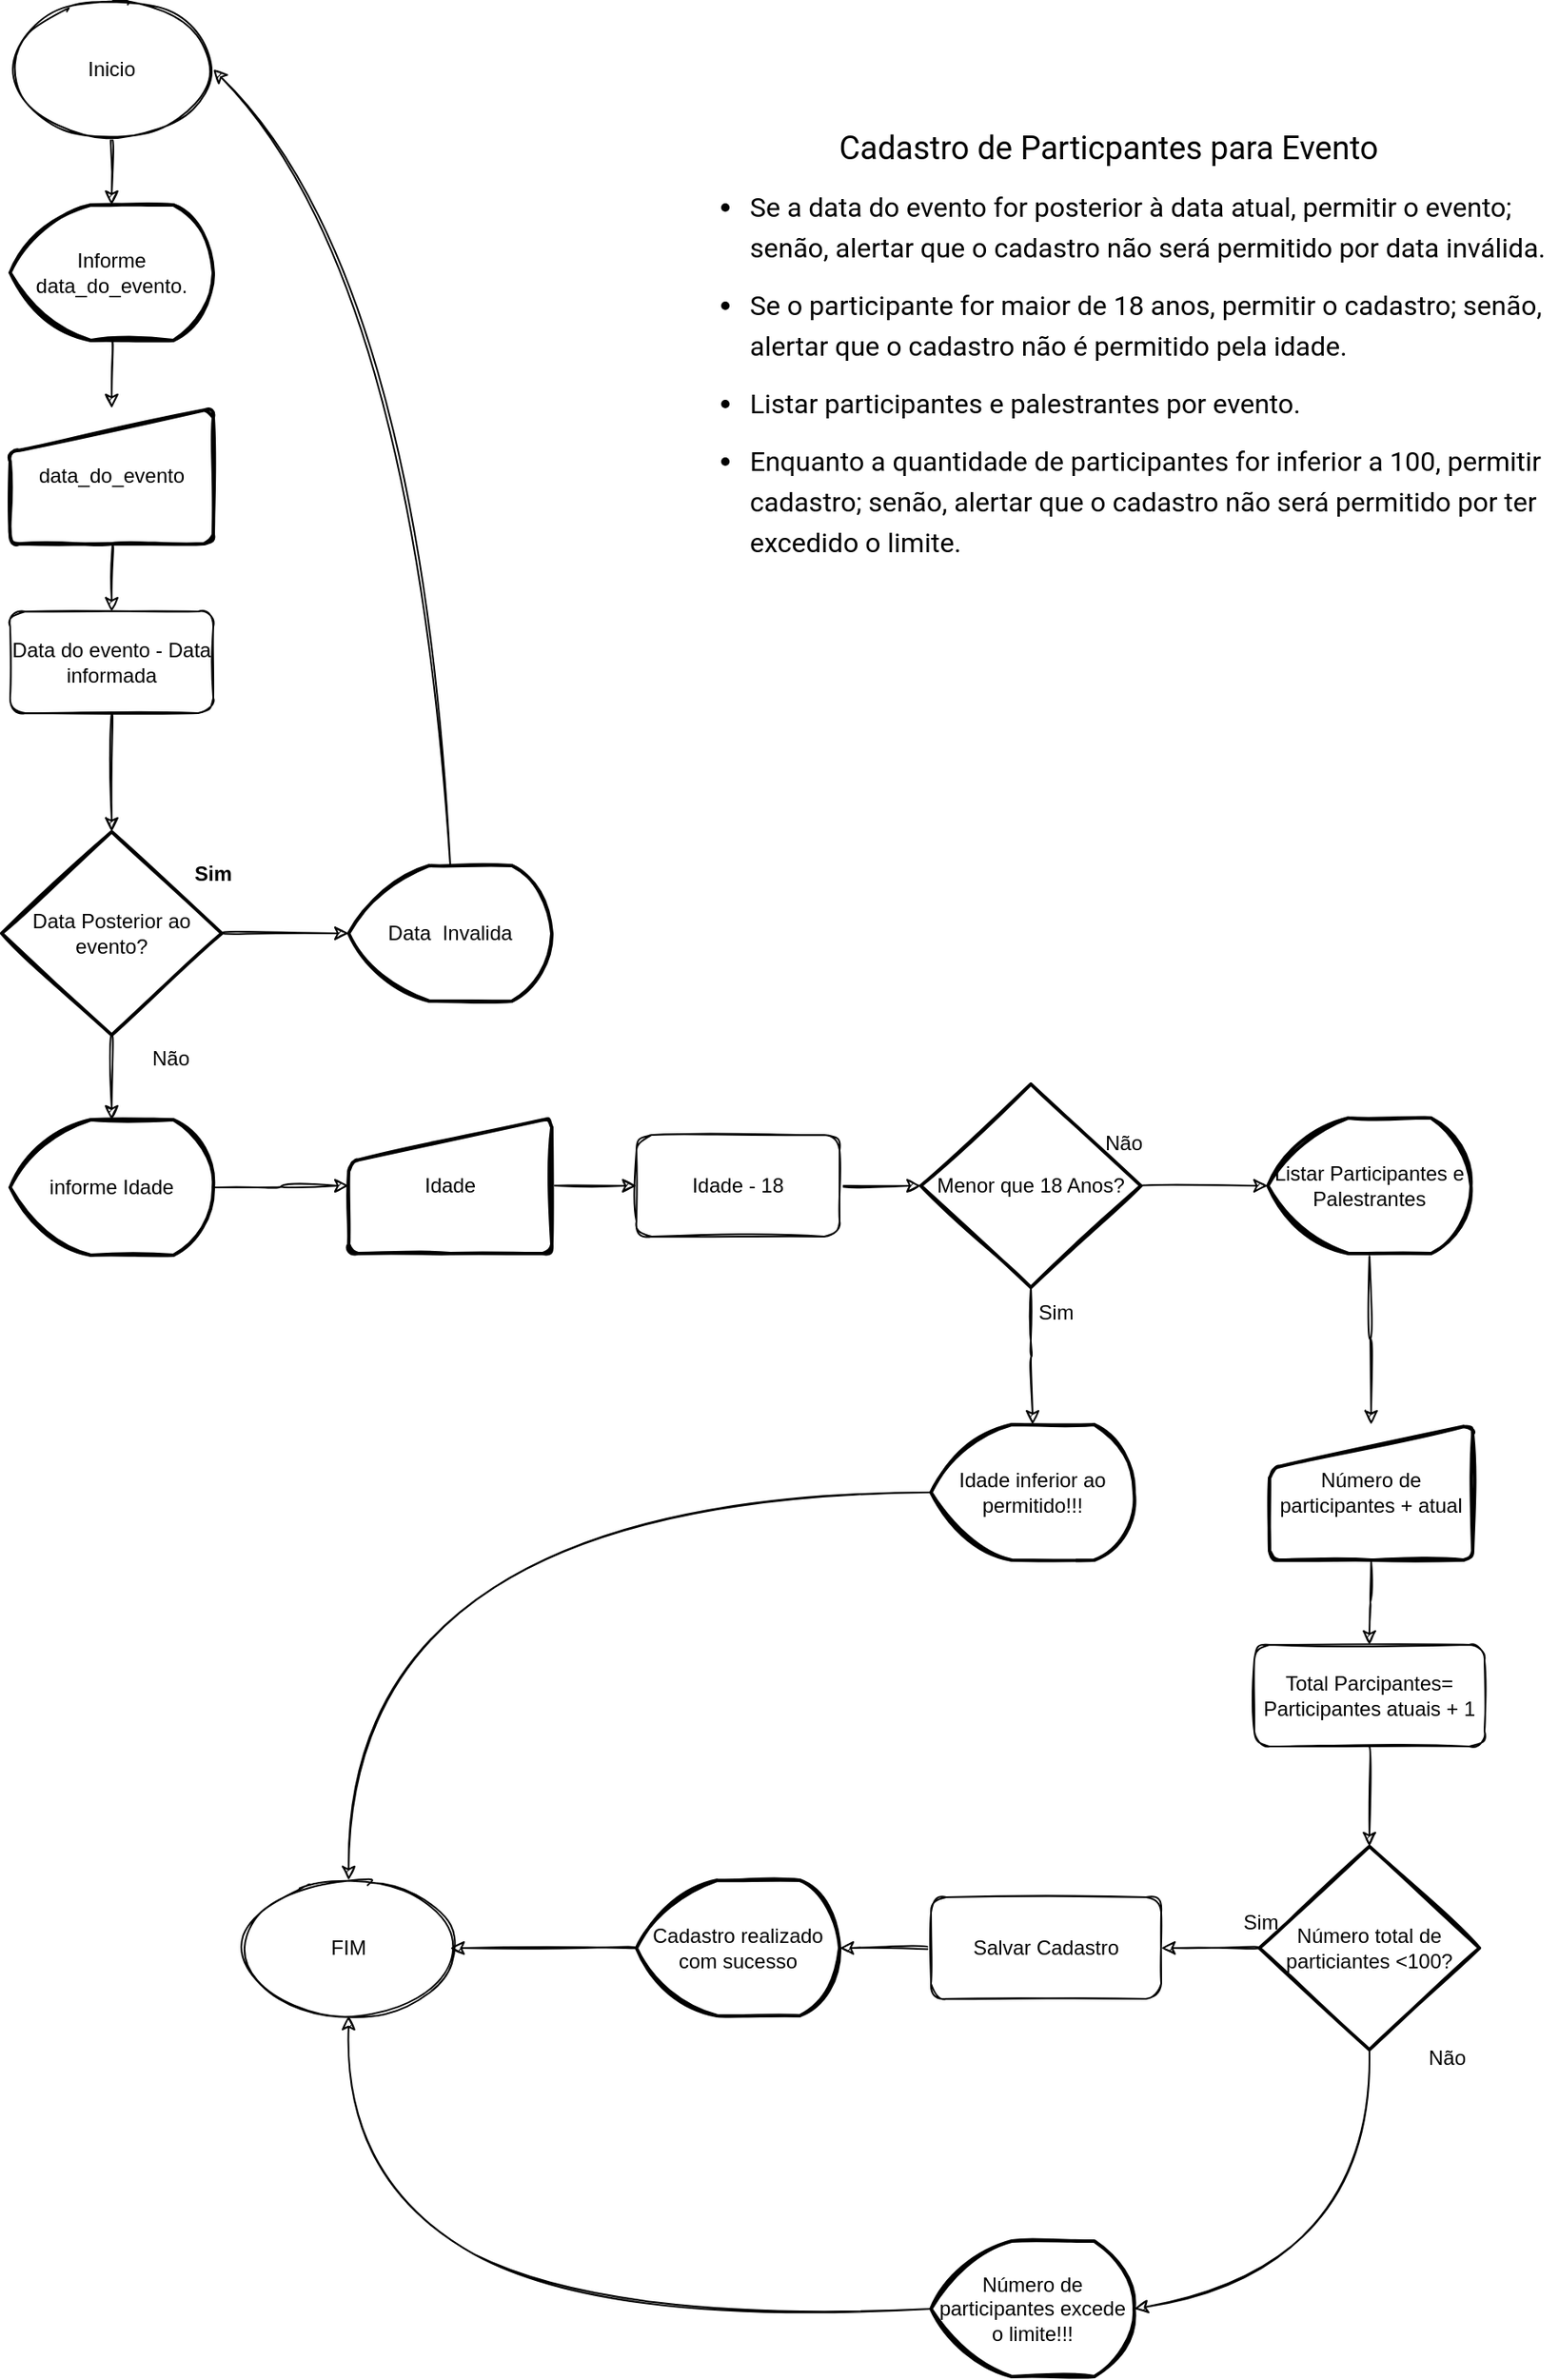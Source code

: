 <mxfile version="17.1.2" type="device"><diagram id="P8xRY-qfqbU_8nnAa7jW" name="Page-1"><mxGraphModel dx="1597" dy="752" grid="0" gridSize="10" guides="1" tooltips="1" connect="1" arrows="1" fold="1" page="0" pageScale="1" pageWidth="2336" pageHeight="1654" math="0" shadow="0"><root><mxCell id="0"/><mxCell id="1" parent="0"/><mxCell id="rbayFK2-cc_Ag7DyjHVy-12" value="" style="edgeStyle=orthogonalEdgeStyle;orthogonalLoop=1;jettySize=auto;html=1;sketch=1;curved=1;" edge="1" parent="1" source="rbayFK2-cc_Ag7DyjHVy-1" target="rbayFK2-cc_Ag7DyjHVy-2"><mxGeometry relative="1" as="geometry"/></mxCell><mxCell id="rbayFK2-cc_Ag7DyjHVy-1" value="Inicio" style="ellipse;whiteSpace=wrap;html=1;rounded=1;sketch=1;" vertex="1" parent="1"><mxGeometry x="240" y="80" width="120" height="80" as="geometry"/></mxCell><mxCell id="rbayFK2-cc_Ag7DyjHVy-13" value="" style="edgeStyle=orthogonalEdgeStyle;orthogonalLoop=1;jettySize=auto;html=1;sketch=1;curved=1;" edge="1" parent="1" source="rbayFK2-cc_Ag7DyjHVy-2" target="rbayFK2-cc_Ag7DyjHVy-3"><mxGeometry relative="1" as="geometry"><Array as="points"><mxPoint x="300" y="340"/><mxPoint x="300" y="340"/></Array></mxGeometry></mxCell><mxCell id="rbayFK2-cc_Ag7DyjHVy-2" value="Informe data_do_evento." style="strokeWidth=2;html=1;shape=mxgraph.flowchart.display;whiteSpace=wrap;rounded=1;sketch=1;" vertex="1" parent="1"><mxGeometry x="240" y="200" width="120" height="80" as="geometry"/></mxCell><mxCell id="rbayFK2-cc_Ag7DyjHVy-46" value="" style="edgeStyle=orthogonalEdgeStyle;orthogonalLoop=1;jettySize=auto;html=1;sketch=1;curved=1;" edge="1" parent="1" source="rbayFK2-cc_Ag7DyjHVy-3" target="rbayFK2-cc_Ag7DyjHVy-45"><mxGeometry relative="1" as="geometry"/></mxCell><mxCell id="rbayFK2-cc_Ag7DyjHVy-3" value="data_do_evento" style="html=1;strokeWidth=2;shape=manualInput;whiteSpace=wrap;size=26;arcSize=11;rounded=1;sketch=1;" vertex="1" parent="1"><mxGeometry x="240" y="320" width="120" height="80" as="geometry"/></mxCell><mxCell id="rbayFK2-cc_Ag7DyjHVy-15" value="" style="edgeStyle=orthogonalEdgeStyle;orthogonalLoop=1;jettySize=auto;html=1;sketch=1;curved=1;" edge="1" parent="1" source="rbayFK2-cc_Ag7DyjHVy-4" target="rbayFK2-cc_Ag7DyjHVy-5"><mxGeometry relative="1" as="geometry"/></mxCell><mxCell id="rbayFK2-cc_Ag7DyjHVy-25" value="" style="edgeStyle=orthogonalEdgeStyle;orthogonalLoop=1;jettySize=auto;html=1;sketch=1;curved=1;" edge="1" parent="1" source="rbayFK2-cc_Ag7DyjHVy-4" target="rbayFK2-cc_Ag7DyjHVy-24"><mxGeometry relative="1" as="geometry"/></mxCell><mxCell id="rbayFK2-cc_Ag7DyjHVy-4" value="Data Posterior ao evento?" style="strokeWidth=2;html=1;shape=mxgraph.flowchart.decision;whiteSpace=wrap;rounded=1;sketch=1;" vertex="1" parent="1"><mxGeometry x="235" y="570" width="130" height="120" as="geometry"/></mxCell><mxCell id="rbayFK2-cc_Ag7DyjHVy-16" value="" style="edgeStyle=orthogonalEdgeStyle;orthogonalLoop=1;jettySize=auto;html=1;sketch=1;curved=1;" edge="1" parent="1" source="rbayFK2-cc_Ag7DyjHVy-5" target="rbayFK2-cc_Ag7DyjHVy-6"><mxGeometry relative="1" as="geometry"/></mxCell><mxCell id="rbayFK2-cc_Ag7DyjHVy-5" value="informe Idade" style="strokeWidth=2;html=1;shape=mxgraph.flowchart.display;whiteSpace=wrap;rounded=1;sketch=1;" vertex="1" parent="1"><mxGeometry x="240" y="740" width="120" height="80" as="geometry"/></mxCell><mxCell id="rbayFK2-cc_Ag7DyjHVy-51" value="" style="edgeStyle=orthogonalEdgeStyle;orthogonalLoop=1;jettySize=auto;html=1;sketch=1;curved=1;" edge="1" parent="1" source="rbayFK2-cc_Ag7DyjHVy-6" target="rbayFK2-cc_Ag7DyjHVy-49"><mxGeometry relative="1" as="geometry"/></mxCell><mxCell id="rbayFK2-cc_Ag7DyjHVy-6" value="Idade" style="html=1;strokeWidth=2;shape=manualInput;whiteSpace=wrap;size=26;arcSize=11;rounded=1;sketch=1;" vertex="1" parent="1"><mxGeometry x="440" y="739" width="120" height="80" as="geometry"/></mxCell><mxCell id="rbayFK2-cc_Ag7DyjHVy-18" value="" style="edgeStyle=orthogonalEdgeStyle;orthogonalLoop=1;jettySize=auto;html=1;sketch=1;curved=1;" edge="1" parent="1" source="rbayFK2-cc_Ag7DyjHVy-7" target="rbayFK2-cc_Ag7DyjHVy-8"><mxGeometry relative="1" as="geometry"/></mxCell><mxCell id="rbayFK2-cc_Ag7DyjHVy-32" value="" style="edgeStyle=orthogonalEdgeStyle;orthogonalLoop=1;jettySize=auto;html=1;sketch=1;curved=1;" edge="1" parent="1" source="rbayFK2-cc_Ag7DyjHVy-7" target="rbayFK2-cc_Ag7DyjHVy-28"><mxGeometry relative="1" as="geometry"/></mxCell><mxCell id="rbayFK2-cc_Ag7DyjHVy-7" value="Menor que 18 Anos?" style="strokeWidth=2;html=1;shape=mxgraph.flowchart.decision;whiteSpace=wrap;rounded=1;sketch=1;" vertex="1" parent="1"><mxGeometry x="778" y="719" width="130" height="120" as="geometry"/></mxCell><mxCell id="rbayFK2-cc_Ag7DyjHVy-19" value="" style="edgeStyle=orthogonalEdgeStyle;orthogonalLoop=1;jettySize=auto;html=1;sketch=1;curved=1;" edge="1" parent="1" source="rbayFK2-cc_Ag7DyjHVy-8" target="rbayFK2-cc_Ag7DyjHVy-9"><mxGeometry relative="1" as="geometry"/></mxCell><mxCell id="rbayFK2-cc_Ag7DyjHVy-8" value="Listar Participantes e Palestrantes" style="strokeWidth=2;html=1;shape=mxgraph.flowchart.display;whiteSpace=wrap;rounded=1;sketch=1;" vertex="1" parent="1"><mxGeometry x="983" y="739" width="120" height="80" as="geometry"/></mxCell><mxCell id="rbayFK2-cc_Ag7DyjHVy-54" value="" style="edgeStyle=orthogonalEdgeStyle;orthogonalLoop=1;jettySize=auto;html=1;sketch=1;curved=1;" edge="1" parent="1" source="rbayFK2-cc_Ag7DyjHVy-9" target="rbayFK2-cc_Ag7DyjHVy-53"><mxGeometry relative="1" as="geometry"/></mxCell><mxCell id="rbayFK2-cc_Ag7DyjHVy-9" value="Número de participantes + atual" style="html=1;strokeWidth=2;shape=manualInput;whiteSpace=wrap;size=26;arcSize=11;rounded=1;sketch=1;" vertex="1" parent="1"><mxGeometry x="984" y="920" width="120" height="80" as="geometry"/></mxCell><mxCell id="rbayFK2-cc_Ag7DyjHVy-59" value="" style="edgeStyle=orthogonalEdgeStyle;orthogonalLoop=1;jettySize=auto;html=1;sketch=1;curved=1;" edge="1" parent="1" source="rbayFK2-cc_Ag7DyjHVy-10" target="rbayFK2-cc_Ag7DyjHVy-58"><mxGeometry relative="1" as="geometry"/></mxCell><mxCell id="rbayFK2-cc_Ag7DyjHVy-10" value="Número total de particiantes &amp;lt;100?" style="strokeWidth=2;html=1;shape=mxgraph.flowchart.decision;whiteSpace=wrap;rounded=1;sketch=1;" vertex="1" parent="1"><mxGeometry x="978" y="1169" width="130" height="120" as="geometry"/></mxCell><mxCell id="rbayFK2-cc_Ag7DyjHVy-22" value="Não" style="text;html=1;strokeColor=none;fillColor=none;align=center;verticalAlign=middle;whiteSpace=wrap;rounded=1;sketch=1;" vertex="1" parent="1"><mxGeometry x="305" y="689" width="60" height="30" as="geometry"/></mxCell><mxCell id="rbayFK2-cc_Ag7DyjHVy-23" value="Sim" style="text;html=1;align=center;verticalAlign=middle;whiteSpace=wrap;fontStyle=1;rounded=1;sketch=1;" vertex="1" parent="1"><mxGeometry x="330" y="580" width="60" height="30" as="geometry"/></mxCell><mxCell id="rbayFK2-cc_Ag7DyjHVy-24" value="Data&amp;nbsp; Invalida" style="strokeWidth=2;html=1;shape=mxgraph.flowchart.display;whiteSpace=wrap;rounded=1;sketch=1;" vertex="1" parent="1"><mxGeometry x="440" y="590" width="120" height="80" as="geometry"/></mxCell><mxCell id="rbayFK2-cc_Ag7DyjHVy-26" value="" style="endArrow=classic;html=1;exitX=0.5;exitY=0;exitDx=0;exitDy=0;exitPerimeter=0;entryX=1;entryY=0.5;entryDx=0;entryDy=0;sketch=1;curved=1;" edge="1" parent="1" source="rbayFK2-cc_Ag7DyjHVy-24" target="rbayFK2-cc_Ag7DyjHVy-1"><mxGeometry width="50" height="50" relative="1" as="geometry"><mxPoint x="420" y="410" as="sourcePoint"/><mxPoint x="470" y="360" as="targetPoint"/><Array as="points"><mxPoint x="480" y="240"/></Array></mxGeometry></mxCell><mxCell id="rbayFK2-cc_Ag7DyjHVy-27" value="Não" style="text;html=1;strokeColor=none;fillColor=none;align=center;verticalAlign=middle;whiteSpace=wrap;rounded=1;sketch=1;" vertex="1" parent="1"><mxGeometry x="868" y="739" width="60" height="30" as="geometry"/></mxCell><mxCell id="rbayFK2-cc_Ag7DyjHVy-28" value="Idade inferior ao permitido!!!" style="strokeWidth=2;html=1;shape=mxgraph.flowchart.display;whiteSpace=wrap;rounded=1;sketch=1;" vertex="1" parent="1"><mxGeometry x="784" y="920" width="120" height="80" as="geometry"/></mxCell><mxCell id="rbayFK2-cc_Ag7DyjHVy-29" value="Cadastro realizado com sucesso" style="strokeWidth=2;html=1;shape=mxgraph.flowchart.display;whiteSpace=wrap;rounded=1;sketch=1;" vertex="1" parent="1"><mxGeometry x="610" y="1189" width="120" height="80" as="geometry"/></mxCell><mxCell id="rbayFK2-cc_Ag7DyjHVy-33" style="edgeStyle=orthogonalEdgeStyle;orthogonalLoop=1;jettySize=auto;html=1;exitX=0.5;exitY=1;exitDx=0;exitDy=0;sketch=1;curved=1;" edge="1" parent="1" source="rbayFK2-cc_Ag7DyjHVy-23" target="rbayFK2-cc_Ag7DyjHVy-23"><mxGeometry relative="1" as="geometry"/></mxCell><mxCell id="rbayFK2-cc_Ag7DyjHVy-34" value="Sim" style="text;html=1;strokeColor=none;fillColor=none;align=center;verticalAlign=middle;whiteSpace=wrap;rounded=1;sketch=1;" vertex="1" parent="1"><mxGeometry x="828" y="839" width="60" height="30" as="geometry"/></mxCell><mxCell id="rbayFK2-cc_Ag7DyjHVy-36" value="FIM" style="ellipse;whiteSpace=wrap;html=1;rounded=1;sketch=1;" vertex="1" parent="1"><mxGeometry x="380" y="1189" width="120" height="80" as="geometry"/></mxCell><mxCell id="rbayFK2-cc_Ag7DyjHVy-37" value="" style="endArrow=classic;html=1;exitX=0;exitY=0.5;exitDx=0;exitDy=0;exitPerimeter=0;entryX=0.5;entryY=0;entryDx=0;entryDy=0;sketch=1;curved=1;" edge="1" parent="1" source="rbayFK2-cc_Ag7DyjHVy-28" target="rbayFK2-cc_Ag7DyjHVy-36"><mxGeometry width="50" height="50" relative="1" as="geometry"><mxPoint x="749" y="950" as="sourcePoint"/><mxPoint x="439.0" y="1140.0" as="targetPoint"/><Array as="points"><mxPoint x="439" y="960"/></Array></mxGeometry></mxCell><mxCell id="rbayFK2-cc_Ag7DyjHVy-38" value="Sim" style="text;html=1;strokeColor=none;fillColor=none;align=center;verticalAlign=middle;whiteSpace=wrap;rounded=1;sketch=1;" vertex="1" parent="1"><mxGeometry x="949" y="1199" width="60" height="30" as="geometry"/></mxCell><mxCell id="rbayFK2-cc_Ag7DyjHVy-39" value="Não" style="text;html=1;strokeColor=none;fillColor=none;align=center;verticalAlign=middle;whiteSpace=wrap;rounded=1;sketch=1;" vertex="1" parent="1"><mxGeometry x="1059" y="1279" width="60" height="30" as="geometry"/></mxCell><mxCell id="rbayFK2-cc_Ag7DyjHVy-40" value="" style="endArrow=classic;html=1;exitX=0;exitY=0.5;exitDx=0;exitDy=0;exitPerimeter=0;entryX=1;entryY=0.5;entryDx=0;entryDy=0;sketch=1;curved=1;" edge="1" parent="1" source="rbayFK2-cc_Ag7DyjHVy-29" target="rbayFK2-cc_Ag7DyjHVy-36"><mxGeometry width="50" height="50" relative="1" as="geometry"><mxPoint x="749" y="1080" as="sourcePoint"/><mxPoint x="499.0" y="1180.0" as="targetPoint"/></mxGeometry></mxCell><mxCell id="rbayFK2-cc_Ag7DyjHVy-42" value="Número de participantes excede o limite!!!" style="strokeWidth=2;html=1;shape=mxgraph.flowchart.display;whiteSpace=wrap;rounded=1;sketch=1;" vertex="1" parent="1"><mxGeometry x="784" y="1402" width="120" height="80" as="geometry"/></mxCell><mxCell id="rbayFK2-cc_Ag7DyjHVy-43" value="" style="endArrow=classic;html=1;exitX=0.5;exitY=1;exitDx=0;exitDy=0;exitPerimeter=0;entryX=1;entryY=0.5;entryDx=0;entryDy=0;entryPerimeter=0;sketch=1;curved=1;" edge="1" parent="1" source="rbayFK2-cc_Ag7DyjHVy-10" target="rbayFK2-cc_Ag7DyjHVy-42"><mxGeometry width="50" height="50" relative="1" as="geometry"><mxPoint x="749" y="1269" as="sourcePoint"/><mxPoint x="799" y="1219" as="targetPoint"/><Array as="points"><mxPoint x="1044" y="1419"/></Array></mxGeometry></mxCell><mxCell id="rbayFK2-cc_Ag7DyjHVy-44" value="" style="endArrow=classic;html=1;exitX=0;exitY=0.5;exitDx=0;exitDy=0;exitPerimeter=0;entryX=0.5;entryY=1;entryDx=0;entryDy=0;sketch=1;curved=1;" edge="1" parent="1" source="rbayFK2-cc_Ag7DyjHVy-42" target="rbayFK2-cc_Ag7DyjHVy-36"><mxGeometry width="50" height="50" relative="1" as="geometry"><mxPoint x="749" y="1220" as="sourcePoint"/><mxPoint x="440" y="1440" as="targetPoint"/><Array as="points"><mxPoint x="590" y="1450"/><mxPoint x="439" y="1370"/></Array></mxGeometry></mxCell><mxCell id="rbayFK2-cc_Ag7DyjHVy-45" value="Data do evento - Data informada" style="whiteSpace=wrap;html=1;rounded=1;sketch=1;" vertex="1" parent="1"><mxGeometry x="240" y="440" width="120" height="60" as="geometry"/></mxCell><mxCell id="rbayFK2-cc_Ag7DyjHVy-48" value="" style="endArrow=classic;html=1;entryX=0.5;entryY=0;entryDx=0;entryDy=0;entryPerimeter=0;exitX=0.5;exitY=1;exitDx=0;exitDy=0;sketch=1;curved=1;" edge="1" parent="1" source="rbayFK2-cc_Ag7DyjHVy-45" target="rbayFK2-cc_Ag7DyjHVy-4"><mxGeometry width="50" height="50" relative="1" as="geometry"><mxPoint x="280" y="530" as="sourcePoint"/><mxPoint x="350" y="400" as="targetPoint"/></mxGeometry></mxCell><mxCell id="rbayFK2-cc_Ag7DyjHVy-52" value="" style="edgeStyle=orthogonalEdgeStyle;orthogonalLoop=1;jettySize=auto;html=1;sketch=1;curved=1;" edge="1" parent="1" source="rbayFK2-cc_Ag7DyjHVy-49" target="rbayFK2-cc_Ag7DyjHVy-7"><mxGeometry relative="1" as="geometry"/></mxCell><mxCell id="rbayFK2-cc_Ag7DyjHVy-49" value="Idade - 18" style="whiteSpace=wrap;html=1;rounded=1;sketch=1;" vertex="1" parent="1"><mxGeometry x="610" y="749" width="120" height="60" as="geometry"/></mxCell><mxCell id="rbayFK2-cc_Ag7DyjHVy-53" value="Total Parcipantes= Participantes atuais + 1" style="whiteSpace=wrap;html=1;rounded=1;sketch=1;" vertex="1" parent="1"><mxGeometry x="975" y="1050" width="136" height="60" as="geometry"/></mxCell><mxCell id="rbayFK2-cc_Ag7DyjHVy-57" value="" style="endArrow=classic;html=1;exitX=0.5;exitY=1;exitDx=0;exitDy=0;entryX=0.5;entryY=0;entryDx=0;entryDy=0;entryPerimeter=0;sketch=1;curved=1;" edge="1" parent="1" source="rbayFK2-cc_Ag7DyjHVy-53" target="rbayFK2-cc_Ag7DyjHVy-10"><mxGeometry width="50" height="50" relative="1" as="geometry"><mxPoint x="570" y="1160" as="sourcePoint"/><mxPoint x="620" y="1110" as="targetPoint"/></mxGeometry></mxCell><mxCell id="rbayFK2-cc_Ag7DyjHVy-60" value="" style="edgeStyle=orthogonalEdgeStyle;orthogonalLoop=1;jettySize=auto;html=1;sketch=1;curved=1;" edge="1" parent="1" source="rbayFK2-cc_Ag7DyjHVy-58" target="rbayFK2-cc_Ag7DyjHVy-29"><mxGeometry relative="1" as="geometry"/></mxCell><mxCell id="rbayFK2-cc_Ag7DyjHVy-58" value="Salvar Cadastro" style="whiteSpace=wrap;html=1;rounded=1;sketch=1;" vertex="1" parent="1"><mxGeometry x="784" y="1199" width="136" height="60" as="geometry"/></mxCell><mxCell id="rbayFK2-cc_Ag7DyjHVy-61" value="&lt;h1&gt;&lt;div style=&quot;text-align: center&quot;&gt;&lt;font face=&quot;roboto&quot; size=&quot;1&quot;&gt;&lt;span style=&quot;font-weight: 400 ; font-size: 19px&quot;&gt;Cadastro de Particpantes para Evento&lt;/span&gt;&lt;/font&gt;&lt;/div&gt;&lt;ul style=&quot;margin: 0px 0px 0px 20px ; padding: 10px 0px ; box-sizing: border-box ; line-height: 1.5em ; font-family: &amp;#34;roboto&amp;#34; ; font-size: medium ; font-weight: 400&quot;&gt;&lt;li style=&quot;margin: 0px 0px 0px 30px ; padding: 0px 0px 10px ; box-sizing: border-box ; list-style-position: outside ; line-height: 1.5em ; font-size: 1em&quot;&gt;Se a data do evento for posterior à data atual, permitir o evento; senão, alertar que o cadastro não será permitido por data inválida.&lt;/li&gt;&lt;li style=&quot;margin: 0px 0px 0px 30px ; padding: 0px 0px 10px ; box-sizing: border-box ; list-style-position: outside ; line-height: 1.5em ; font-size: 1em&quot;&gt;Se o participante for maior de 18 anos, permitir o cadastro; senão, alertar que o cadastro não é permitido pela idade.&lt;/li&gt;&lt;li style=&quot;margin: 0px 0px 0px 30px ; padding: 0px 0px 10px ; box-sizing: border-box ; list-style-position: outside ; line-height: 1.5em ; font-size: 1em&quot;&gt;Listar participantes e palestrantes por evento.&lt;/li&gt;&lt;li style=&quot;margin: 0px 0px 0px 30px ; padding: 0px 0px 10px ; box-sizing: border-box ; list-style-position: outside ; line-height: 1.5em ; font-size: 1em&quot;&gt;Enquanto a quantidade de participantes for inferior a 100, permitir cadastro; senão, alertar que o cadastro não será permitido por ter excedido o limite.&lt;/li&gt;&lt;/ul&gt;&lt;/h1&gt;" style="text;html=1;strokeColor=none;fillColor=none;spacing=5;spacingTop=-20;whiteSpace=wrap;overflow=hidden;rounded=1;sketch=1;" vertex="1" parent="1"><mxGeometry x="622" y="145" width="532" height="301" as="geometry"/></mxCell></root></mxGraphModel></diagram></mxfile>